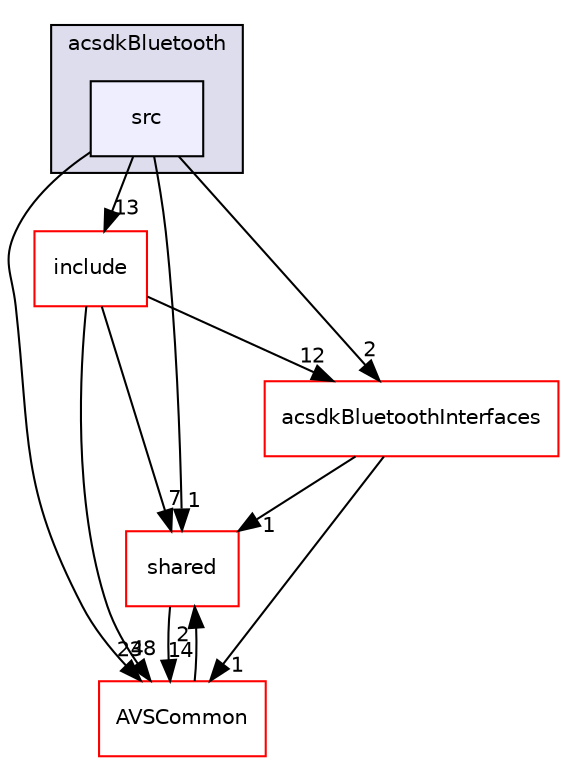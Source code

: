 digraph "/workplace/avs-device-sdk/capabilities/Bluetooth/acsdkBluetooth/src" {
  compound=true
  node [ fontsize="10", fontname="Helvetica"];
  edge [ labelfontsize="10", labelfontname="Helvetica"];
  subgraph clusterdir_4ba17753daccb66cbdbbd950004d76e1 {
    graph [ bgcolor="#ddddee", pencolor="black", label="acsdkBluetooth" fontname="Helvetica", fontsize="10", URL="dir_4ba17753daccb66cbdbbd950004d76e1.html"]
  dir_573d4c7bd3aeff58b930ba34333956f2 [shape=box, label="src", style="filled", fillcolor="#eeeeff", pencolor="black", URL="dir_573d4c7bd3aeff58b930ba34333956f2.html"];
  }
  dir_9982052f7ce695d12571567315b2fafa [shape=box label="shared" fillcolor="white" style="filled" color="red" URL="dir_9982052f7ce695d12571567315b2fafa.html"];
  dir_f2a3a96bd4a4f0744e5577275191b358 [shape=box label="include" fillcolor="white" style="filled" color="red" URL="dir_f2a3a96bd4a4f0744e5577275191b358.html"];
  dir_13e65effb2bde530b17b3d5eefcd0266 [shape=box label="AVSCommon" fillcolor="white" style="filled" color="red" URL="dir_13e65effb2bde530b17b3d5eefcd0266.html"];
  dir_d6090b0167727de9c3086da5455efe48 [shape=box label="acsdkBluetoothInterfaces" fillcolor="white" style="filled" color="red" URL="dir_d6090b0167727de9c3086da5455efe48.html"];
  dir_9982052f7ce695d12571567315b2fafa->dir_13e65effb2bde530b17b3d5eefcd0266 [headlabel="14", labeldistance=1.5 headhref="dir_000598_000017.html"];
  dir_573d4c7bd3aeff58b930ba34333956f2->dir_9982052f7ce695d12571567315b2fafa [headlabel="1", labeldistance=1.5 headhref="dir_000285_000598.html"];
  dir_573d4c7bd3aeff58b930ba34333956f2->dir_f2a3a96bd4a4f0744e5577275191b358 [headlabel="13", labeldistance=1.5 headhref="dir_000285_000283.html"];
  dir_573d4c7bd3aeff58b930ba34333956f2->dir_13e65effb2bde530b17b3d5eefcd0266 [headlabel="23", labeldistance=1.5 headhref="dir_000285_000017.html"];
  dir_573d4c7bd3aeff58b930ba34333956f2->dir_d6090b0167727de9c3086da5455efe48 [headlabel="2", labeldistance=1.5 headhref="dir_000285_000287.html"];
  dir_f2a3a96bd4a4f0744e5577275191b358->dir_9982052f7ce695d12571567315b2fafa [headlabel="7", labeldistance=1.5 headhref="dir_000283_000598.html"];
  dir_f2a3a96bd4a4f0744e5577275191b358->dir_13e65effb2bde530b17b3d5eefcd0266 [headlabel="48", labeldistance=1.5 headhref="dir_000283_000017.html"];
  dir_f2a3a96bd4a4f0744e5577275191b358->dir_d6090b0167727de9c3086da5455efe48 [headlabel="12", labeldistance=1.5 headhref="dir_000283_000287.html"];
  dir_13e65effb2bde530b17b3d5eefcd0266->dir_9982052f7ce695d12571567315b2fafa [headlabel="2", labeldistance=1.5 headhref="dir_000017_000598.html"];
  dir_d6090b0167727de9c3086da5455efe48->dir_9982052f7ce695d12571567315b2fafa [headlabel="1", labeldistance=1.5 headhref="dir_000287_000598.html"];
  dir_d6090b0167727de9c3086da5455efe48->dir_13e65effb2bde530b17b3d5eefcd0266 [headlabel="1", labeldistance=1.5 headhref="dir_000287_000017.html"];
}
